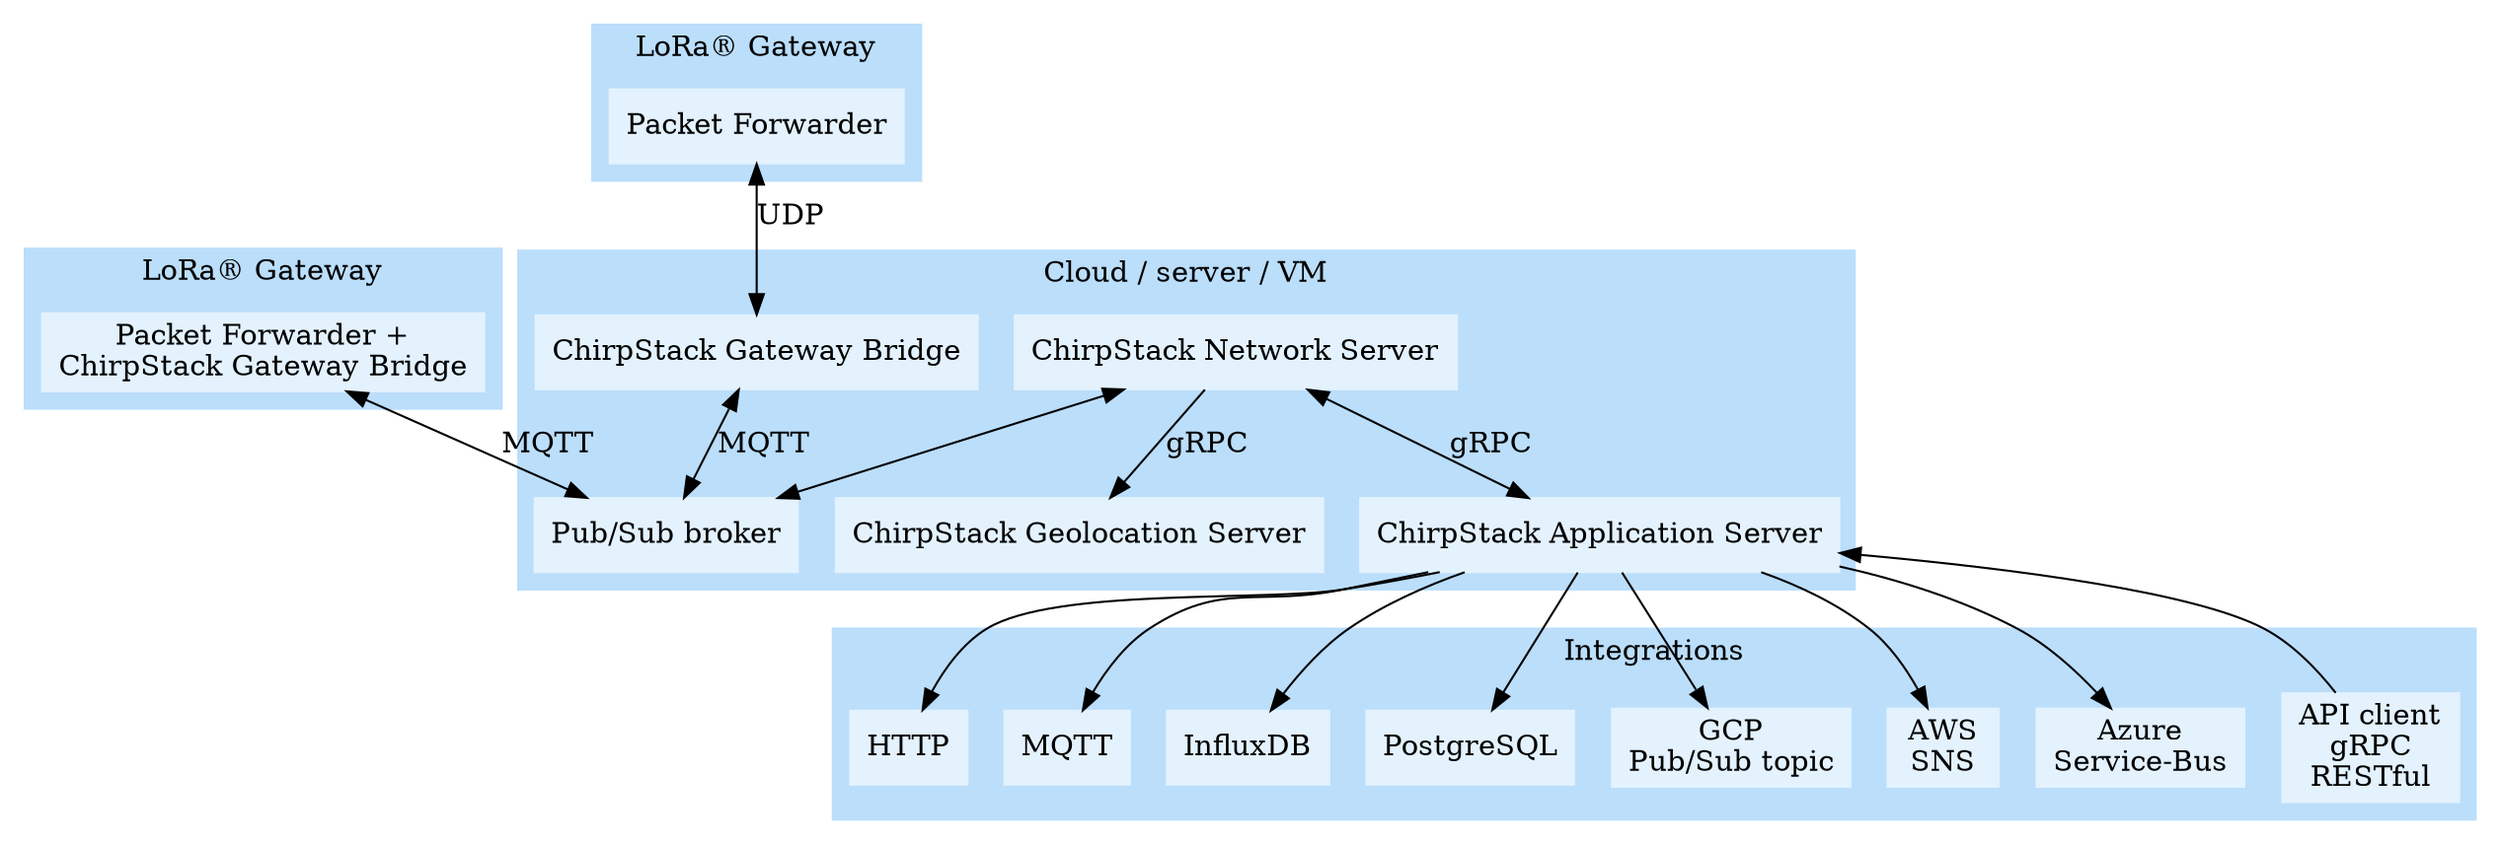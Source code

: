 digraph G {
	node [shape=record];
	

	subgraph cluster_0 {
		style=filled;
		color="#bbdefb";
		node [style=filled,color="#e3f2fd"];

		"chirpstack-network-server" -> "pub-sub" [dir="both"];
		"chirpstack-network-server" -> "chirpstack-geolocation-server" [label="gRPC"];
		"chirpstack-network-server" -> "chirpstack-application-server" [dir="both",label="gRPC"];
		"chirpstack-gateway-bridge-cloud" -> "pub-sub" [dir="both" label="MQTT"];

		"chirpstack-network-server" [label="ChirpStack Network Server"];
		"pub-sub" [label="Pub/Sub broker"];
		"chirpstack-application-server" [label="ChirpStack Application Server"];
		"chirpstack-geolocation-server" [label="ChirpStack Geolocation Server"];
		"chirpstack-gateway-bridge-cloud" [label="ChirpStack Gateway Bridge"];

		label = "Cloud / server / VM";
	}

	subgraph cluster_1 {
		style=filled;
		color="#bbdefb";
		node [style=filled,color="#e3f2fd"];
		label="LoRa&reg; Gateway";

		"chirpstack-gateway-bridge-gw" -> "pub-sub" [label="MQTT",dir="both"];
		"chirpstack-gateway-bridge-gw" [label="Packet Forwarder +\nChirpStack Gateway Bridge"];
	}


	subgraph cluster_2 {
		style=filled;
		color="#bbdefb";
		node [style=filled,color="#e3f2fd"];
		label="LoRa&reg; Gateway";

		"packet-forwarder-gw2" -> "chirpstack-gateway-bridge-cloud" [label="UDP",dir="both"];
		"packet-forwarder-gw2" [label="Packet Forwarder"];
	}

	subgraph cluster_3 {
		style=filled;
		color="#bbdefb";
		node [style=filled,color="#e3f2fd"];
		label="Integrations";

		"http-int" [label="HTTP"];
		"mqtt-int" [label="MQTT"];
		"influxdb-int" [label="InfluxDB"];
		"postgresql-int" [label="PostgreSQL"];
		"gcp-pubsub-int" [label="GCP\nPub/Sub topic"];
		"aws-sns-int" [label="AWS\nSNS"];
		"azure-service-bus-int" [label="Azure\nService-Bus"];
		"as-api-client" [label="API client\ngRPC\nRESTful"];
	}


	"chirpstack-application-server" -> "http-int";
	"chirpstack-application-server" -> "mqtt-int";
	"chirpstack-application-server" -> "gcp-pubsub-int";
	"chirpstack-application-server" -> "aws-sns-int";
	"chirpstack-application-server" -> "azure-service-bus-int";
	"chirpstack-application-server" -> "influxdb-int";
	"chirpstack-application-server" -> "postgresql-int";

	"as-api-client" -> "chirpstack-application-server";
}
